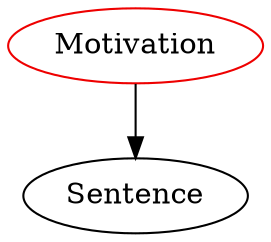 digraph motivation{
Motivation	[shape=oval, color=red2, label="Motivation"];
Motivation -> Sentence;
}

